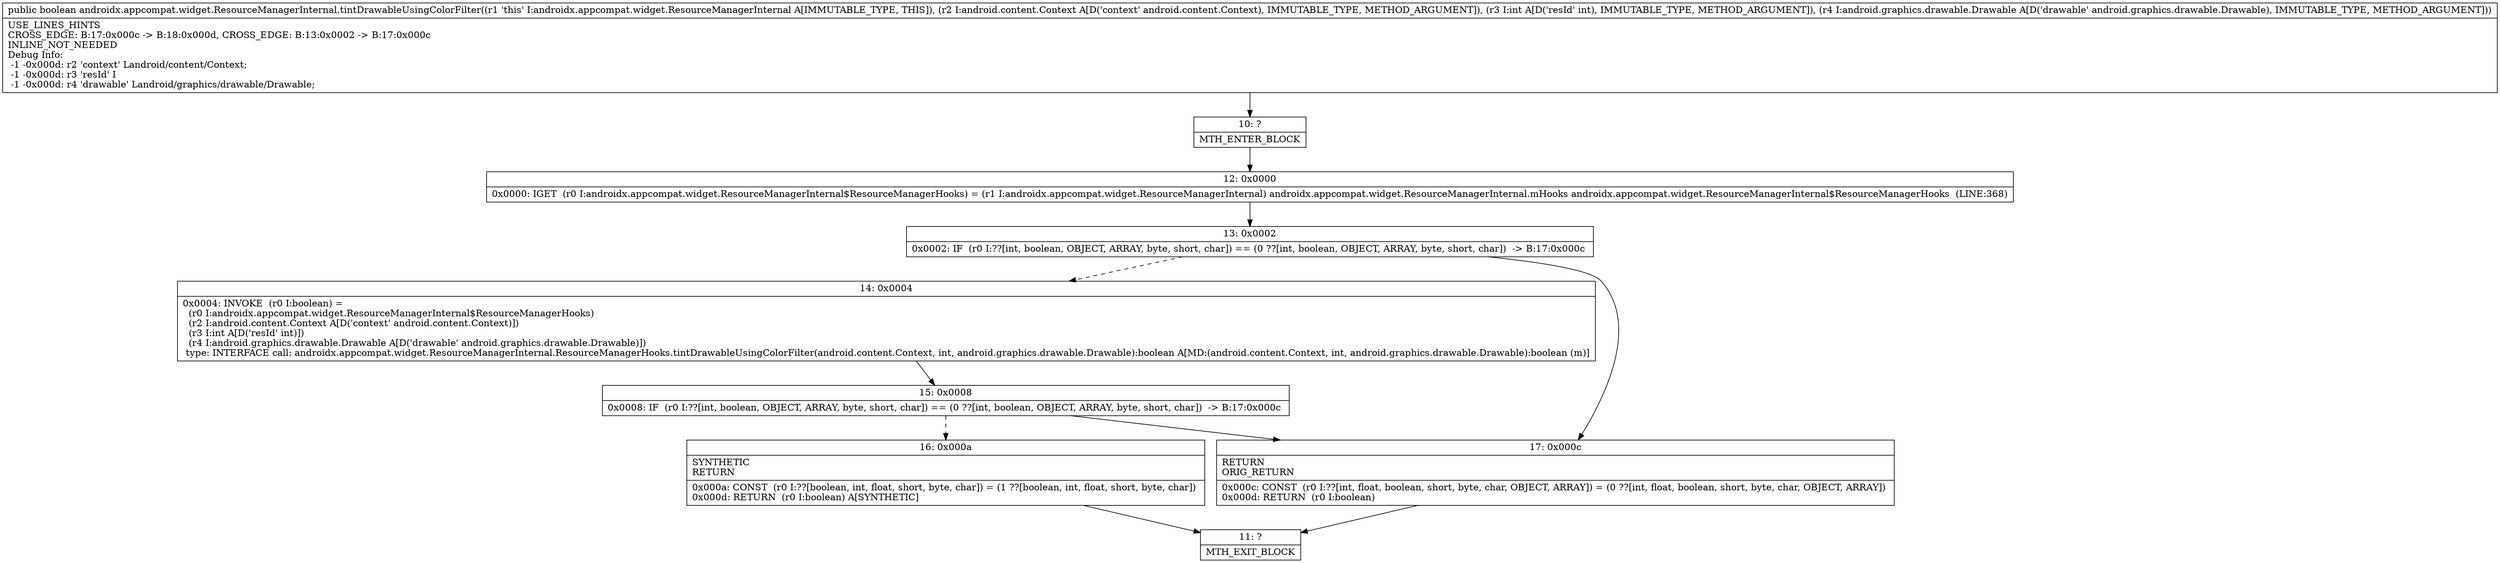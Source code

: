 digraph "CFG forandroidx.appcompat.widget.ResourceManagerInternal.tintDrawableUsingColorFilter(Landroid\/content\/Context;ILandroid\/graphics\/drawable\/Drawable;)Z" {
Node_10 [shape=record,label="{10\:\ ?|MTH_ENTER_BLOCK\l}"];
Node_12 [shape=record,label="{12\:\ 0x0000|0x0000: IGET  (r0 I:androidx.appcompat.widget.ResourceManagerInternal$ResourceManagerHooks) = (r1 I:androidx.appcompat.widget.ResourceManagerInternal) androidx.appcompat.widget.ResourceManagerInternal.mHooks androidx.appcompat.widget.ResourceManagerInternal$ResourceManagerHooks  (LINE:368)\l}"];
Node_13 [shape=record,label="{13\:\ 0x0002|0x0002: IF  (r0 I:??[int, boolean, OBJECT, ARRAY, byte, short, char]) == (0 ??[int, boolean, OBJECT, ARRAY, byte, short, char])  \-\> B:17:0x000c \l}"];
Node_14 [shape=record,label="{14\:\ 0x0004|0x0004: INVOKE  (r0 I:boolean) = \l  (r0 I:androidx.appcompat.widget.ResourceManagerInternal$ResourceManagerHooks)\l  (r2 I:android.content.Context A[D('context' android.content.Context)])\l  (r3 I:int A[D('resId' int)])\l  (r4 I:android.graphics.drawable.Drawable A[D('drawable' android.graphics.drawable.Drawable)])\l type: INTERFACE call: androidx.appcompat.widget.ResourceManagerInternal.ResourceManagerHooks.tintDrawableUsingColorFilter(android.content.Context, int, android.graphics.drawable.Drawable):boolean A[MD:(android.content.Context, int, android.graphics.drawable.Drawable):boolean (m)]\l}"];
Node_15 [shape=record,label="{15\:\ 0x0008|0x0008: IF  (r0 I:??[int, boolean, OBJECT, ARRAY, byte, short, char]) == (0 ??[int, boolean, OBJECT, ARRAY, byte, short, char])  \-\> B:17:0x000c \l}"];
Node_16 [shape=record,label="{16\:\ 0x000a|SYNTHETIC\lRETURN\l|0x000a: CONST  (r0 I:??[boolean, int, float, short, byte, char]) = (1 ??[boolean, int, float, short, byte, char]) \l0x000d: RETURN  (r0 I:boolean) A[SYNTHETIC]\l}"];
Node_11 [shape=record,label="{11\:\ ?|MTH_EXIT_BLOCK\l}"];
Node_17 [shape=record,label="{17\:\ 0x000c|RETURN\lORIG_RETURN\l|0x000c: CONST  (r0 I:??[int, float, boolean, short, byte, char, OBJECT, ARRAY]) = (0 ??[int, float, boolean, short, byte, char, OBJECT, ARRAY]) \l0x000d: RETURN  (r0 I:boolean) \l}"];
MethodNode[shape=record,label="{public boolean androidx.appcompat.widget.ResourceManagerInternal.tintDrawableUsingColorFilter((r1 'this' I:androidx.appcompat.widget.ResourceManagerInternal A[IMMUTABLE_TYPE, THIS]), (r2 I:android.content.Context A[D('context' android.content.Context), IMMUTABLE_TYPE, METHOD_ARGUMENT]), (r3 I:int A[D('resId' int), IMMUTABLE_TYPE, METHOD_ARGUMENT]), (r4 I:android.graphics.drawable.Drawable A[D('drawable' android.graphics.drawable.Drawable), IMMUTABLE_TYPE, METHOD_ARGUMENT]))  | USE_LINES_HINTS\lCROSS_EDGE: B:17:0x000c \-\> B:18:0x000d, CROSS_EDGE: B:13:0x0002 \-\> B:17:0x000c\lINLINE_NOT_NEEDED\lDebug Info:\l  \-1 \-0x000d: r2 'context' Landroid\/content\/Context;\l  \-1 \-0x000d: r3 'resId' I\l  \-1 \-0x000d: r4 'drawable' Landroid\/graphics\/drawable\/Drawable;\l}"];
MethodNode -> Node_10;Node_10 -> Node_12;
Node_12 -> Node_13;
Node_13 -> Node_14[style=dashed];
Node_13 -> Node_17;
Node_14 -> Node_15;
Node_15 -> Node_16[style=dashed];
Node_15 -> Node_17;
Node_16 -> Node_11;
Node_17 -> Node_11;
}

